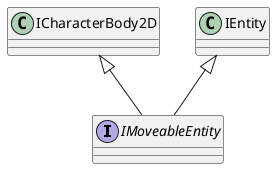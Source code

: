 @startuml
interface IMoveableEntity {
}
ICharacterBody2D <|-- IMoveableEntity
IEntity <|-- IMoveableEntity
@enduml
